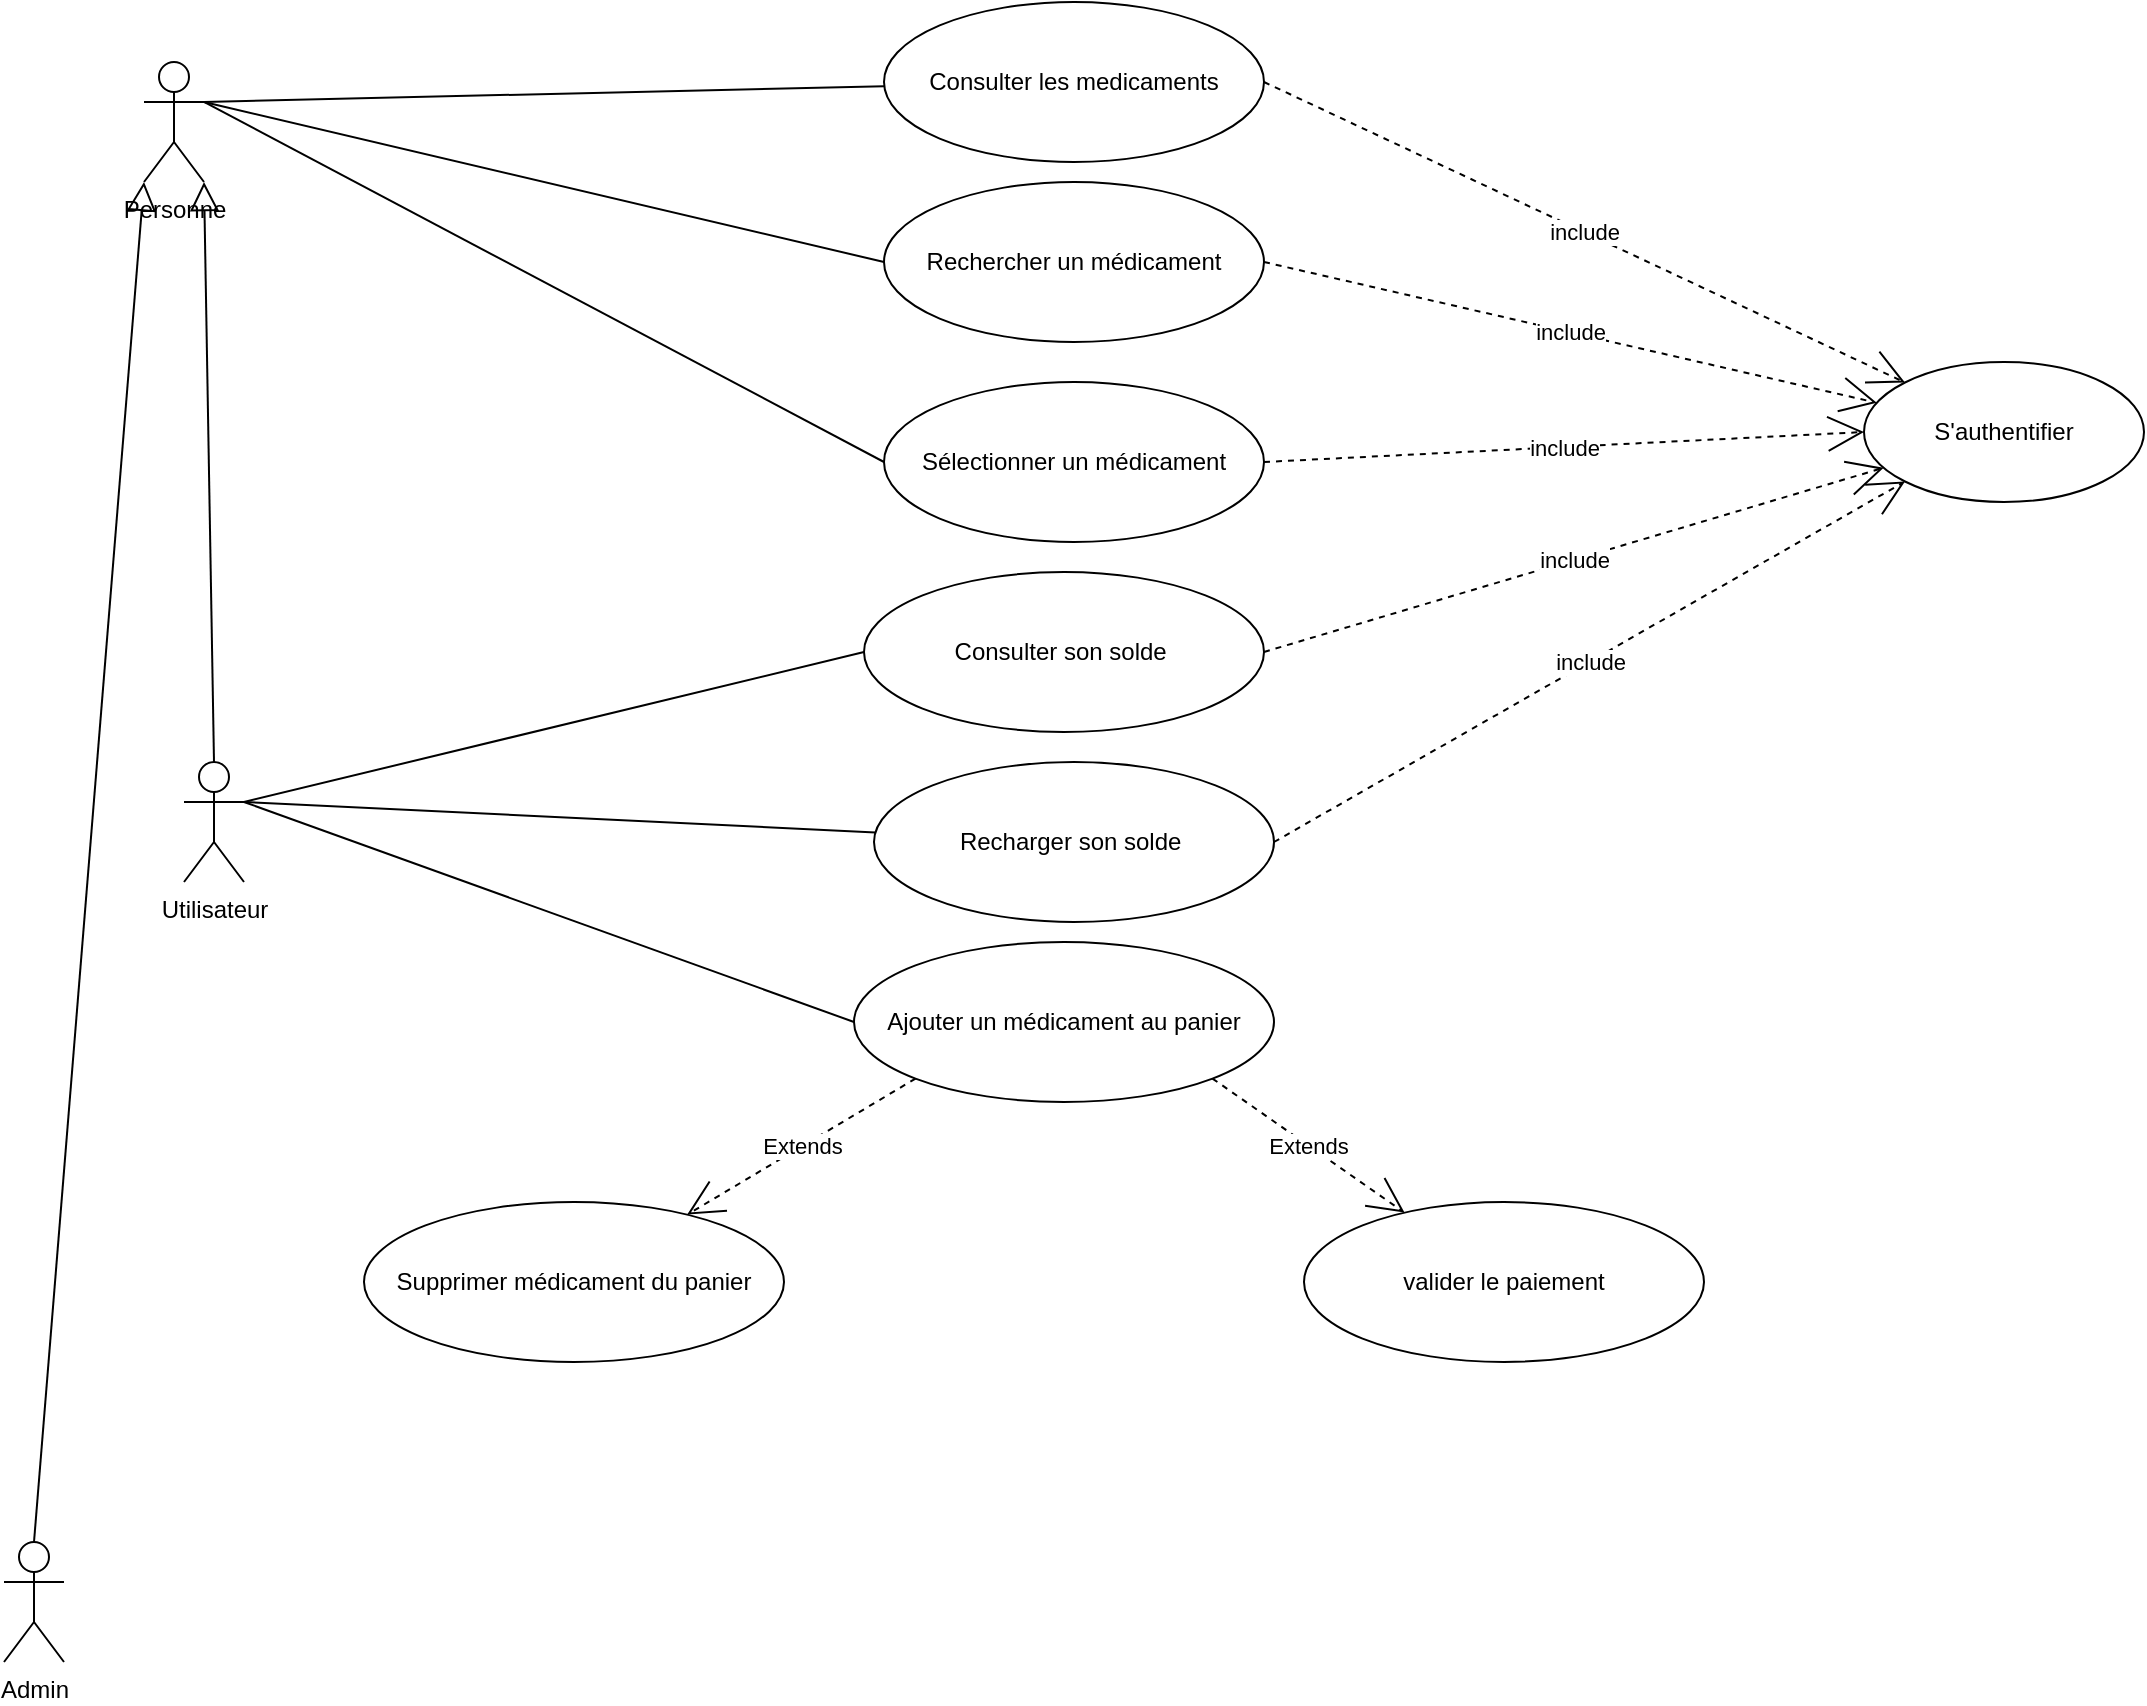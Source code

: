 <mxfile version="20.7.4" type="github">
  <diagram id="uB-ajJ8kwNB5hq3RmFBL" name="Page-1">
    <mxGraphModel dx="1434" dy="764" grid="1" gridSize="10" guides="1" tooltips="1" connect="1" arrows="1" fold="1" page="1" pageScale="1" pageWidth="827" pageHeight="1169" math="0" shadow="0">
      <root>
        <mxCell id="0" />
        <mxCell id="1" parent="0" />
        <mxCell id="0BrNyvwArR-tmmYnp_Iz-15" style="rounded=0;orthogonalLoop=1;jettySize=auto;html=1;exitX=1;exitY=0.333;exitDx=0;exitDy=0;exitPerimeter=0;entryX=0;entryY=0.5;entryDx=0;entryDy=0;endArrow=none;endFill=0;" edge="1" parent="1" source="0BrNyvwArR-tmmYnp_Iz-1" target="0BrNyvwArR-tmmYnp_Iz-13">
          <mxGeometry relative="1" as="geometry" />
        </mxCell>
        <mxCell id="0BrNyvwArR-tmmYnp_Iz-16" style="rounded=0;orthogonalLoop=1;jettySize=auto;html=1;exitX=1;exitY=0.333;exitDx=0;exitDy=0;exitPerimeter=0;entryX=0;entryY=0.5;entryDx=0;entryDy=0;endArrow=none;endFill=0;" edge="1" parent="1" source="0BrNyvwArR-tmmYnp_Iz-1" target="0BrNyvwArR-tmmYnp_Iz-14">
          <mxGeometry relative="1" as="geometry" />
        </mxCell>
        <mxCell id="0BrNyvwArR-tmmYnp_Iz-18" style="edgeStyle=none;rounded=0;orthogonalLoop=1;jettySize=auto;html=1;exitX=1;exitY=0.333;exitDx=0;exitDy=0;exitPerimeter=0;endArrow=none;endFill=0;" edge="1" parent="1" source="0BrNyvwArR-tmmYnp_Iz-1" target="0BrNyvwArR-tmmYnp_Iz-17">
          <mxGeometry relative="1" as="geometry" />
        </mxCell>
        <mxCell id="0BrNyvwArR-tmmYnp_Iz-1" value="Personne" style="shape=umlActor;verticalLabelPosition=bottom;verticalAlign=top;html=1;outlineConnect=0;" vertex="1" parent="1">
          <mxGeometry x="140" y="50" width="30" height="60" as="geometry" />
        </mxCell>
        <mxCell id="0BrNyvwArR-tmmYnp_Iz-28" style="edgeStyle=none;rounded=0;orthogonalLoop=1;jettySize=auto;html=1;exitX=1;exitY=0.333;exitDx=0;exitDy=0;exitPerimeter=0;entryX=0;entryY=0.5;entryDx=0;entryDy=0;endArrow=none;endFill=0;" edge="1" parent="1" source="0BrNyvwArR-tmmYnp_Iz-2" target="0BrNyvwArR-tmmYnp_Iz-21">
          <mxGeometry relative="1" as="geometry" />
        </mxCell>
        <mxCell id="0BrNyvwArR-tmmYnp_Iz-29" style="edgeStyle=none;rounded=0;orthogonalLoop=1;jettySize=auto;html=1;exitX=1;exitY=0.333;exitDx=0;exitDy=0;exitPerimeter=0;endArrow=none;endFill=0;" edge="1" parent="1" source="0BrNyvwArR-tmmYnp_Iz-2" target="0BrNyvwArR-tmmYnp_Iz-22">
          <mxGeometry relative="1" as="geometry" />
        </mxCell>
        <mxCell id="0BrNyvwArR-tmmYnp_Iz-30" style="edgeStyle=none;rounded=0;orthogonalLoop=1;jettySize=auto;html=1;exitX=1;exitY=0.333;exitDx=0;exitDy=0;exitPerimeter=0;entryX=0;entryY=0.5;entryDx=0;entryDy=0;endArrow=none;endFill=0;" edge="1" parent="1" source="0BrNyvwArR-tmmYnp_Iz-2" target="0BrNyvwArR-tmmYnp_Iz-19">
          <mxGeometry relative="1" as="geometry" />
        </mxCell>
        <mxCell id="0BrNyvwArR-tmmYnp_Iz-2" value="Utilisateur" style="shape=umlActor;verticalLabelPosition=bottom;verticalAlign=top;html=1;outlineConnect=0;" vertex="1" parent="1">
          <mxGeometry x="160" y="400" width="30" height="60" as="geometry" />
        </mxCell>
        <mxCell id="0BrNyvwArR-tmmYnp_Iz-3" value="Admin" style="shape=umlActor;verticalLabelPosition=bottom;verticalAlign=top;html=1;outlineConnect=0;" vertex="1" parent="1">
          <mxGeometry x="70" y="790" width="30" height="60" as="geometry" />
        </mxCell>
        <mxCell id="0BrNyvwArR-tmmYnp_Iz-7" value="" style="endArrow=block;endFill=0;endSize=12;html=1;rounded=0;exitX=0.5;exitY=0;exitDx=0;exitDy=0;exitPerimeter=0;entryX=0;entryY=1;entryDx=0;entryDy=0;entryPerimeter=0;" edge="1" parent="1" source="0BrNyvwArR-tmmYnp_Iz-3" target="0BrNyvwArR-tmmYnp_Iz-1">
          <mxGeometry width="160" relative="1" as="geometry">
            <mxPoint x="330" y="390" as="sourcePoint" />
            <mxPoint x="140" y="190" as="targetPoint" />
          </mxGeometry>
        </mxCell>
        <mxCell id="0BrNyvwArR-tmmYnp_Iz-10" value="" style="endArrow=block;endFill=0;endSize=12;html=1;rounded=0;exitX=0.5;exitY=0;exitDx=0;exitDy=0;exitPerimeter=0;entryX=1;entryY=1;entryDx=0;entryDy=0;entryPerimeter=0;" edge="1" parent="1" source="0BrNyvwArR-tmmYnp_Iz-2" target="0BrNyvwArR-tmmYnp_Iz-1">
          <mxGeometry width="160" relative="1" as="geometry">
            <mxPoint x="250" y="500" as="sourcePoint" />
            <mxPoint x="165" y="190" as="targetPoint" />
          </mxGeometry>
        </mxCell>
        <mxCell id="0BrNyvwArR-tmmYnp_Iz-11" value="S&#39;authentifier" style="ellipse;whiteSpace=wrap;html=1;" vertex="1" parent="1">
          <mxGeometry x="1000" y="200" width="140" height="70" as="geometry" />
        </mxCell>
        <mxCell id="0BrNyvwArR-tmmYnp_Iz-13" value="Rechercher un médicament" style="ellipse;whiteSpace=wrap;html=1;" vertex="1" parent="1">
          <mxGeometry x="510" y="110" width="190" height="80" as="geometry" />
        </mxCell>
        <mxCell id="0BrNyvwArR-tmmYnp_Iz-14" value="Sélectionner un médicament" style="ellipse;whiteSpace=wrap;html=1;" vertex="1" parent="1">
          <mxGeometry x="510" y="210" width="190" height="80" as="geometry" />
        </mxCell>
        <mxCell id="0BrNyvwArR-tmmYnp_Iz-17" value="Consulter les medicaments" style="ellipse;whiteSpace=wrap;html=1;" vertex="1" parent="1">
          <mxGeometry x="510" y="20" width="190" height="80" as="geometry" />
        </mxCell>
        <mxCell id="0BrNyvwArR-tmmYnp_Iz-19" value="Ajouter un médicament au panier" style="ellipse;whiteSpace=wrap;html=1;" vertex="1" parent="1">
          <mxGeometry x="495" y="490" width="210" height="80" as="geometry" />
        </mxCell>
        <mxCell id="0BrNyvwArR-tmmYnp_Iz-20" value="Supprimer médicament du panier" style="ellipse;whiteSpace=wrap;html=1;" vertex="1" parent="1">
          <mxGeometry x="250" y="620" width="210" height="80" as="geometry" />
        </mxCell>
        <mxCell id="0BrNyvwArR-tmmYnp_Iz-21" value="Consulter son solde&amp;nbsp;" style="ellipse;whiteSpace=wrap;html=1;" vertex="1" parent="1">
          <mxGeometry x="500" y="305" width="200" height="80" as="geometry" />
        </mxCell>
        <mxCell id="0BrNyvwArR-tmmYnp_Iz-22" value="Recharger son solde&amp;nbsp;" style="ellipse;whiteSpace=wrap;html=1;" vertex="1" parent="1">
          <mxGeometry x="505" y="400" width="200" height="80" as="geometry" />
        </mxCell>
        <mxCell id="0BrNyvwArR-tmmYnp_Iz-23" value="valider le paiement" style="ellipse;whiteSpace=wrap;html=1;" vertex="1" parent="1">
          <mxGeometry x="720" y="620" width="200" height="80" as="geometry" />
        </mxCell>
        <mxCell id="0BrNyvwArR-tmmYnp_Iz-25" value="Extends" style="endArrow=open;endSize=16;endFill=0;html=1;rounded=0;exitX=0;exitY=1;exitDx=0;exitDy=0;dashed=1;" edge="1" parent="1" source="0BrNyvwArR-tmmYnp_Iz-19" target="0BrNyvwArR-tmmYnp_Iz-20">
          <mxGeometry width="160" relative="1" as="geometry">
            <mxPoint x="470" y="570" as="sourcePoint" />
            <mxPoint x="630" y="570" as="targetPoint" />
          </mxGeometry>
        </mxCell>
        <mxCell id="0BrNyvwArR-tmmYnp_Iz-26" value="Extends" style="endArrow=open;endSize=16;endFill=0;html=1;rounded=0;exitX=1;exitY=1;exitDx=0;exitDy=0;dashed=1;" edge="1" parent="1" source="0BrNyvwArR-tmmYnp_Iz-19" target="0BrNyvwArR-tmmYnp_Iz-23">
          <mxGeometry width="160" relative="1" as="geometry">
            <mxPoint x="550.858" y="582.824" as="sourcePoint" />
            <mxPoint x="493.035" y="661.452" as="targetPoint" />
          </mxGeometry>
        </mxCell>
        <mxCell id="0BrNyvwArR-tmmYnp_Iz-31" value="include" style="endArrow=open;endSize=16;endFill=0;html=1;rounded=0;dashed=1;exitX=1;exitY=0.5;exitDx=0;exitDy=0;entryX=0;entryY=0;entryDx=0;entryDy=0;" edge="1" parent="1" source="0BrNyvwArR-tmmYnp_Iz-17" target="0BrNyvwArR-tmmYnp_Iz-11">
          <mxGeometry width="160" relative="1" as="geometry">
            <mxPoint x="770" y="100" as="sourcePoint" />
            <mxPoint x="930" y="100" as="targetPoint" />
          </mxGeometry>
        </mxCell>
        <mxCell id="0BrNyvwArR-tmmYnp_Iz-33" value="include" style="endArrow=open;endSize=16;endFill=0;html=1;rounded=0;dashed=1;exitX=1;exitY=0.5;exitDx=0;exitDy=0;" edge="1" parent="1" source="0BrNyvwArR-tmmYnp_Iz-13" target="0BrNyvwArR-tmmYnp_Iz-11">
          <mxGeometry width="160" relative="1" as="geometry">
            <mxPoint x="700" y="119.75" as="sourcePoint" />
            <mxPoint x="1020.503" y="270.001" as="targetPoint" />
          </mxGeometry>
        </mxCell>
        <mxCell id="0BrNyvwArR-tmmYnp_Iz-34" value="include" style="endArrow=open;endSize=16;endFill=0;html=1;rounded=0;dashed=1;exitX=1;exitY=0.5;exitDx=0;exitDy=0;entryX=0;entryY=0.5;entryDx=0;entryDy=0;" edge="1" parent="1" source="0BrNyvwArR-tmmYnp_Iz-14" target="0BrNyvwArR-tmmYnp_Iz-11">
          <mxGeometry width="160" relative="1" as="geometry">
            <mxPoint x="710" y="160" as="sourcePoint" />
            <mxPoint x="1016.393" y="230.387" as="targetPoint" />
          </mxGeometry>
        </mxCell>
        <mxCell id="0BrNyvwArR-tmmYnp_Iz-35" value="include" style="endArrow=open;endSize=16;endFill=0;html=1;rounded=0;dashed=1;exitX=1;exitY=0.5;exitDx=0;exitDy=0;" edge="1" parent="1" source="0BrNyvwArR-tmmYnp_Iz-21" target="0BrNyvwArR-tmmYnp_Iz-11">
          <mxGeometry width="160" relative="1" as="geometry">
            <mxPoint x="710" y="340" as="sourcePoint" />
            <mxPoint x="1016.393" y="410.387" as="targetPoint" />
          </mxGeometry>
        </mxCell>
        <mxCell id="0BrNyvwArR-tmmYnp_Iz-36" value="include" style="endArrow=open;endSize=16;endFill=0;html=1;rounded=0;dashed=1;exitX=1;exitY=0.5;exitDx=0;exitDy=0;entryX=0;entryY=1;entryDx=0;entryDy=0;" edge="1" parent="1" source="0BrNyvwArR-tmmYnp_Iz-22" target="0BrNyvwArR-tmmYnp_Iz-11">
          <mxGeometry width="160" relative="1" as="geometry">
            <mxPoint x="730" y="180" as="sourcePoint" />
            <mxPoint x="1036.393" y="250.387" as="targetPoint" />
          </mxGeometry>
        </mxCell>
      </root>
    </mxGraphModel>
  </diagram>
</mxfile>
